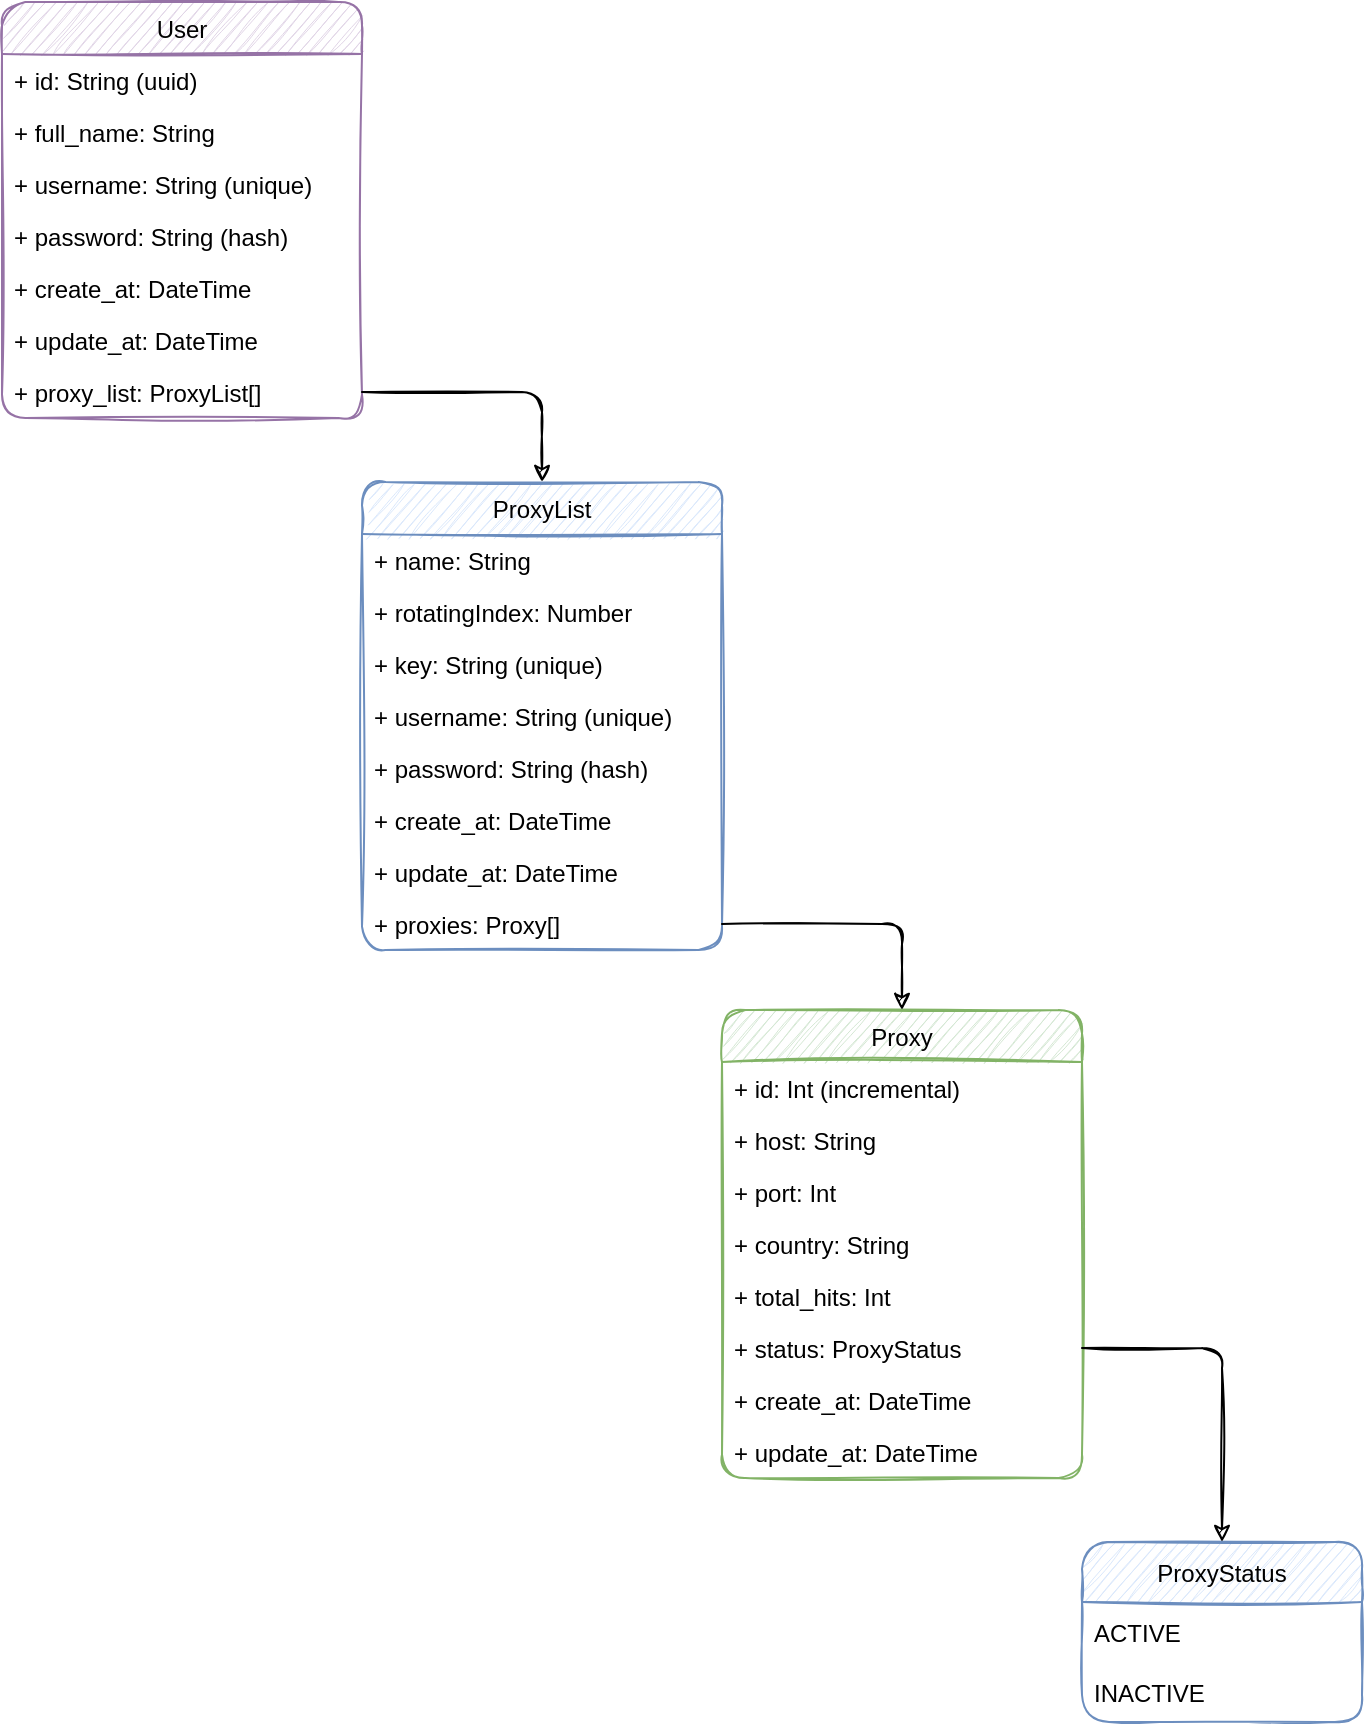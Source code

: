 <mxfile version="20.2.7" type="device"><diagram id="qlwwzx3KzhZAm_WCm816" name="Page-1"><mxGraphModel dx="1024" dy="539" grid="1" gridSize="10" guides="1" tooltips="1" connect="1" arrows="1" fold="1" page="1" pageScale="1" pageWidth="827" pageHeight="1169" math="0" shadow="0"><root><mxCell id="0"/><mxCell id="1" parent="0"/><mxCell id="_9OWS8ZPNRSCnWPTa977-1" value="User" style="swimlane;fontStyle=0;childLayout=stackLayout;horizontal=1;startSize=26;fillColor=#e1d5e7;horizontalStack=0;resizeParent=1;resizeParentMax=0;resizeLast=0;collapsible=1;marginBottom=0;sketch=1;glass=0;rounded=1;strokeColor=#9673a6;" parent="1" vertex="1"><mxGeometry x="60" y="130" width="180" height="208" as="geometry"/></mxCell><mxCell id="_9OWS8ZPNRSCnWPTa977-2" value="+ id: String (uuid)" style="text;strokeColor=none;fillColor=none;align=left;verticalAlign=top;spacingLeft=4;spacingRight=4;overflow=hidden;rotatable=0;points=[[0,0.5],[1,0.5]];portConstraint=eastwest;" parent="_9OWS8ZPNRSCnWPTa977-1" vertex="1"><mxGeometry y="26" width="180" height="26" as="geometry"/></mxCell><mxCell id="_9OWS8ZPNRSCnWPTa977-3" value="+ full_name: String" style="text;strokeColor=none;fillColor=none;align=left;verticalAlign=top;spacingLeft=4;spacingRight=4;overflow=hidden;rotatable=0;points=[[0,0.5],[1,0.5]];portConstraint=eastwest;" parent="_9OWS8ZPNRSCnWPTa977-1" vertex="1"><mxGeometry y="52" width="180" height="26" as="geometry"/></mxCell><mxCell id="_9OWS8ZPNRSCnWPTa977-4" value="+ username: String (unique)" style="text;strokeColor=none;fillColor=none;align=left;verticalAlign=top;spacingLeft=4;spacingRight=4;overflow=hidden;rotatable=0;points=[[0,0.5],[1,0.5]];portConstraint=eastwest;" parent="_9OWS8ZPNRSCnWPTa977-1" vertex="1"><mxGeometry y="78" width="180" height="26" as="geometry"/></mxCell><mxCell id="_9OWS8ZPNRSCnWPTa977-5" value="+ password: String (hash)" style="text;strokeColor=none;fillColor=none;align=left;verticalAlign=top;spacingLeft=4;spacingRight=4;overflow=hidden;rotatable=0;points=[[0,0.5],[1,0.5]];portConstraint=eastwest;" parent="_9OWS8ZPNRSCnWPTa977-1" vertex="1"><mxGeometry y="104" width="180" height="26" as="geometry"/></mxCell><mxCell id="_9OWS8ZPNRSCnWPTa977-23" value="+ create_at: DateTime" style="text;strokeColor=none;fillColor=none;align=left;verticalAlign=top;spacingLeft=4;spacingRight=4;overflow=hidden;rotatable=0;points=[[0,0.5],[1,0.5]];portConstraint=eastwest;" parent="_9OWS8ZPNRSCnWPTa977-1" vertex="1"><mxGeometry y="130" width="180" height="26" as="geometry"/></mxCell><mxCell id="_9OWS8ZPNRSCnWPTa977-24" value="+ update_at: DateTime" style="text;strokeColor=none;fillColor=none;align=left;verticalAlign=top;spacingLeft=4;spacingRight=4;overflow=hidden;rotatable=0;points=[[0,0.5],[1,0.5]];portConstraint=eastwest;" parent="_9OWS8ZPNRSCnWPTa977-1" vertex="1"><mxGeometry y="156" width="180" height="26" as="geometry"/></mxCell><mxCell id="_9OWS8ZPNRSCnWPTa977-6" value="+ proxy_list: ProxyList[]" style="text;strokeColor=none;fillColor=none;align=left;verticalAlign=top;spacingLeft=4;spacingRight=4;overflow=hidden;rotatable=0;points=[[0,0.5],[1,0.5]];portConstraint=eastwest;" parent="_9OWS8ZPNRSCnWPTa977-1" vertex="1"><mxGeometry y="182" width="180" height="26" as="geometry"/></mxCell><mxCell id="_9OWS8ZPNRSCnWPTa977-7" value="ProxyList" style="swimlane;fontStyle=0;childLayout=stackLayout;horizontal=1;startSize=26;fillColor=#dae8fc;horizontalStack=0;resizeParent=1;resizeParentMax=0;resizeLast=0;collapsible=1;marginBottom=0;sketch=1;glass=0;rounded=1;strokeColor=#6c8ebf;" parent="1" vertex="1"><mxGeometry x="240" y="370" width="180" height="234" as="geometry"/></mxCell><mxCell id="_9OWS8ZPNRSCnWPTa977-25" value="+ name: String" style="text;strokeColor=none;fillColor=none;align=left;verticalAlign=top;spacingLeft=4;spacingRight=4;overflow=hidden;rotatable=0;points=[[0,0.5],[1,0.5]];portConstraint=eastwest;" parent="_9OWS8ZPNRSCnWPTa977-7" vertex="1"><mxGeometry y="26" width="180" height="26" as="geometry"/></mxCell><mxCell id="_9OWS8ZPNRSCnWPTa977-8" value="+ rotatingIndex: Number" style="text;strokeColor=none;fillColor=none;align=left;verticalAlign=top;spacingLeft=4;spacingRight=4;overflow=hidden;rotatable=0;points=[[0,0.5],[1,0.5]];portConstraint=eastwest;" parent="_9OWS8ZPNRSCnWPTa977-7" vertex="1"><mxGeometry y="52" width="180" height="26" as="geometry"/></mxCell><mxCell id="_9OWS8ZPNRSCnWPTa977-9" value="+ key: String (unique)" style="text;strokeColor=none;fillColor=none;align=left;verticalAlign=top;spacingLeft=4;spacingRight=4;overflow=hidden;rotatable=0;points=[[0,0.5],[1,0.5]];portConstraint=eastwest;" parent="_9OWS8ZPNRSCnWPTa977-7" vertex="1"><mxGeometry y="78" width="180" height="26" as="geometry"/></mxCell><mxCell id="_9OWS8ZPNRSCnWPTa977-11" value="+ username: String (unique)" style="text;strokeColor=none;fillColor=none;align=left;verticalAlign=top;spacingLeft=4;spacingRight=4;overflow=hidden;rotatable=0;points=[[0,0.5],[1,0.5]];portConstraint=eastwest;" parent="_9OWS8ZPNRSCnWPTa977-7" vertex="1"><mxGeometry y="104" width="180" height="26" as="geometry"/></mxCell><mxCell id="_9OWS8ZPNRSCnWPTa977-13" value="+ password: String (hash)" style="text;strokeColor=none;fillColor=none;align=left;verticalAlign=top;spacingLeft=4;spacingRight=4;overflow=hidden;rotatable=0;points=[[0,0.5],[1,0.5]];portConstraint=eastwest;" parent="_9OWS8ZPNRSCnWPTa977-7" vertex="1"><mxGeometry y="130" width="180" height="26" as="geometry"/></mxCell><mxCell id="_9OWS8ZPNRSCnWPTa977-26" value="+ create_at: DateTime" style="text;strokeColor=none;fillColor=none;align=left;verticalAlign=top;spacingLeft=4;spacingRight=4;overflow=hidden;rotatable=0;points=[[0,0.5],[1,0.5]];portConstraint=eastwest;" parent="_9OWS8ZPNRSCnWPTa977-7" vertex="1"><mxGeometry y="156" width="180" height="26" as="geometry"/></mxCell><mxCell id="_9OWS8ZPNRSCnWPTa977-27" value="+ update_at: DateTime" style="text;strokeColor=none;fillColor=none;align=left;verticalAlign=top;spacingLeft=4;spacingRight=4;overflow=hidden;rotatable=0;points=[[0,0.5],[1,0.5]];portConstraint=eastwest;" parent="_9OWS8ZPNRSCnWPTa977-7" vertex="1"><mxGeometry y="182" width="180" height="26" as="geometry"/></mxCell><mxCell id="_9OWS8ZPNRSCnWPTa977-10" value="+ proxies: Proxy[]" style="text;strokeColor=none;fillColor=none;align=left;verticalAlign=top;spacingLeft=4;spacingRight=4;overflow=hidden;rotatable=0;points=[[0,0.5],[1,0.5]];portConstraint=eastwest;" parent="_9OWS8ZPNRSCnWPTa977-7" vertex="1"><mxGeometry y="208" width="180" height="26" as="geometry"/></mxCell><mxCell id="_9OWS8ZPNRSCnWPTa977-14" style="edgeStyle=orthogonalEdgeStyle;rounded=1;orthogonalLoop=1;jettySize=auto;html=1;fontFamily=Helvetica;fontSize=12;fontColor=default;sketch=1;" parent="1" source="_9OWS8ZPNRSCnWPTa977-6" target="_9OWS8ZPNRSCnWPTa977-7" edge="1"><mxGeometry relative="1" as="geometry"/></mxCell><mxCell id="_9OWS8ZPNRSCnWPTa977-15" value="Proxy" style="swimlane;fontStyle=0;childLayout=stackLayout;horizontal=1;startSize=26;fillColor=#d5e8d4;horizontalStack=0;resizeParent=1;resizeParentMax=0;resizeLast=0;collapsible=1;marginBottom=0;sketch=1;glass=0;rounded=1;strokeColor=#82b366;" parent="1" vertex="1"><mxGeometry x="420" y="634" width="180" height="234" as="geometry"/></mxCell><mxCell id="_9OWS8ZPNRSCnWPTa977-16" value="+ id: Int (incremental)" style="text;strokeColor=none;fillColor=none;align=left;verticalAlign=top;spacingLeft=4;spacingRight=4;overflow=hidden;rotatable=0;points=[[0,0.5],[1,0.5]];portConstraint=eastwest;" parent="_9OWS8ZPNRSCnWPTa977-15" vertex="1"><mxGeometry y="26" width="180" height="26" as="geometry"/></mxCell><mxCell id="_9OWS8ZPNRSCnWPTa977-18" value="+ host: String" style="text;strokeColor=none;fillColor=none;align=left;verticalAlign=top;spacingLeft=4;spacingRight=4;overflow=hidden;rotatable=0;points=[[0,0.5],[1,0.5]];portConstraint=eastwest;" parent="_9OWS8ZPNRSCnWPTa977-15" vertex="1"><mxGeometry y="52" width="180" height="26" as="geometry"/></mxCell><mxCell id="_9OWS8ZPNRSCnWPTa977-19" value="+ port: Int" style="text;strokeColor=none;fillColor=none;align=left;verticalAlign=top;spacingLeft=4;spacingRight=4;overflow=hidden;rotatable=0;points=[[0,0.5],[1,0.5]];portConstraint=eastwest;" parent="_9OWS8ZPNRSCnWPTa977-15" vertex="1"><mxGeometry y="78" width="180" height="26" as="geometry"/></mxCell><mxCell id="_9OWS8ZPNRSCnWPTa977-20" value="+ country: String " style="text;strokeColor=none;fillColor=none;align=left;verticalAlign=top;spacingLeft=4;spacingRight=4;overflow=hidden;rotatable=0;points=[[0,0.5],[1,0.5]];portConstraint=eastwest;" parent="_9OWS8ZPNRSCnWPTa977-15" vertex="1"><mxGeometry y="104" width="180" height="26" as="geometry"/></mxCell><mxCell id="_9OWS8ZPNRSCnWPTa977-36" value="+ total_hits: Int" style="text;strokeColor=none;fillColor=none;align=left;verticalAlign=top;spacingLeft=4;spacingRight=4;overflow=hidden;rotatable=0;points=[[0,0.5],[1,0.5]];portConstraint=eastwest;" parent="_9OWS8ZPNRSCnWPTa977-15" vertex="1"><mxGeometry y="130" width="180" height="26" as="geometry"/></mxCell><mxCell id="_9OWS8ZPNRSCnWPTa977-22" value="+ status: ProxyStatus " style="text;strokeColor=none;fillColor=none;align=left;verticalAlign=top;spacingLeft=4;spacingRight=4;overflow=hidden;rotatable=0;points=[[0,0.5],[1,0.5]];portConstraint=eastwest;" parent="_9OWS8ZPNRSCnWPTa977-15" vertex="1"><mxGeometry y="156" width="180" height="26" as="geometry"/></mxCell><mxCell id="_9OWS8ZPNRSCnWPTa977-34" value="+ create_at: DateTime" style="text;strokeColor=none;fillColor=none;align=left;verticalAlign=top;spacingLeft=4;spacingRight=4;overflow=hidden;rotatable=0;points=[[0,0.5],[1,0.5]];portConstraint=eastwest;" parent="_9OWS8ZPNRSCnWPTa977-15" vertex="1"><mxGeometry y="182" width="180" height="26" as="geometry"/></mxCell><mxCell id="_9OWS8ZPNRSCnWPTa977-35" value="+ update_at: DateTime" style="text;strokeColor=none;fillColor=none;align=left;verticalAlign=top;spacingLeft=4;spacingRight=4;overflow=hidden;rotatable=0;points=[[0,0.5],[1,0.5]];portConstraint=eastwest;" parent="_9OWS8ZPNRSCnWPTa977-15" vertex="1"><mxGeometry y="208" width="180" height="26" as="geometry"/></mxCell><mxCell id="_9OWS8ZPNRSCnWPTa977-28" value="ProxyStatus" style="swimlane;fontStyle=0;childLayout=stackLayout;horizontal=1;startSize=30;horizontalStack=0;resizeParent=1;resizeParentMax=0;resizeLast=0;collapsible=1;marginBottom=0;fontFamily=Helvetica;fontSize=12;sketch=1;shadow=0;fillColor=#dae8fc;strokeColor=#6c8ebf;rounded=1;" parent="1" vertex="1"><mxGeometry x="600" y="900" width="140" height="90" as="geometry"/></mxCell><mxCell id="_9OWS8ZPNRSCnWPTa977-29" value="ACTIVE" style="text;strokeColor=none;fillColor=none;align=left;verticalAlign=middle;spacingLeft=4;spacingRight=4;overflow=hidden;points=[[0,0.5],[1,0.5]];portConstraint=eastwest;rotatable=0;fontFamily=Helvetica;fontSize=12;fontColor=default;" parent="_9OWS8ZPNRSCnWPTa977-28" vertex="1"><mxGeometry y="30" width="140" height="30" as="geometry"/></mxCell><mxCell id="_9OWS8ZPNRSCnWPTa977-30" value="INACTIVE" style="text;strokeColor=none;fillColor=none;align=left;verticalAlign=middle;spacingLeft=4;spacingRight=4;overflow=hidden;points=[[0,0.5],[1,0.5]];portConstraint=eastwest;rotatable=0;fontFamily=Helvetica;fontSize=12;fontColor=default;" parent="_9OWS8ZPNRSCnWPTa977-28" vertex="1"><mxGeometry y="60" width="140" height="30" as="geometry"/></mxCell><mxCell id="_9OWS8ZPNRSCnWPTa977-32" style="edgeStyle=orthogonalEdgeStyle;rounded=1;sketch=1;orthogonalLoop=1;jettySize=auto;html=1;fontFamily=Helvetica;fontSize=12;fontColor=default;" parent="1" source="_9OWS8ZPNRSCnWPTa977-22" target="_9OWS8ZPNRSCnWPTa977-28" edge="1"><mxGeometry relative="1" as="geometry"/></mxCell><mxCell id="_9OWS8ZPNRSCnWPTa977-33" style="edgeStyle=orthogonalEdgeStyle;rounded=1;sketch=1;orthogonalLoop=1;jettySize=auto;html=1;fontFamily=Helvetica;fontSize=12;fontColor=default;" parent="1" source="_9OWS8ZPNRSCnWPTa977-10" target="_9OWS8ZPNRSCnWPTa977-15" edge="1"><mxGeometry relative="1" as="geometry"/></mxCell></root></mxGraphModel></diagram></mxfile>